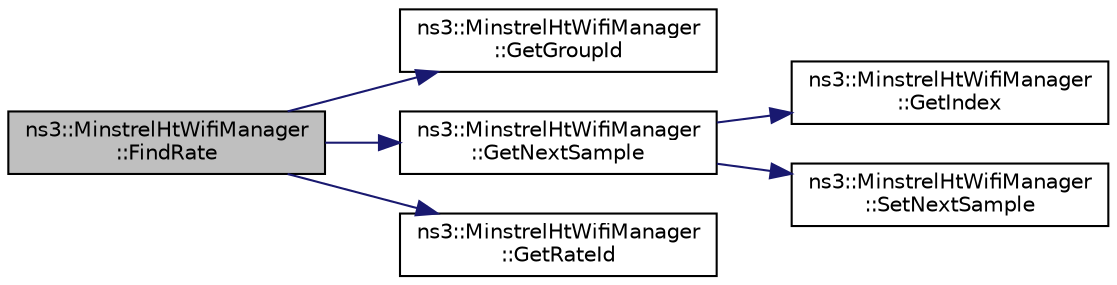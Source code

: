 digraph "ns3::MinstrelHtWifiManager::FindRate"
{
 // LATEX_PDF_SIZE
  edge [fontname="Helvetica",fontsize="10",labelfontname="Helvetica",labelfontsize="10"];
  node [fontname="Helvetica",fontsize="10",shape=record];
  rankdir="LR";
  Node1 [label="ns3::MinstrelHtWifiManager\l::FindRate",height=0.2,width=0.4,color="black", fillcolor="grey75", style="filled", fontcolor="black",tooltip="Find a rate to use from Minstrel Table."];
  Node1 -> Node2 [color="midnightblue",fontsize="10",style="solid",fontname="Helvetica"];
  Node2 [label="ns3::MinstrelHtWifiManager\l::GetGroupId",height=0.2,width=0.4,color="black", fillcolor="white", style="filled",URL="$classns3_1_1_minstrel_ht_wifi_manager.html#abfb93cac2326912eff1a1c1ee11a076e",tooltip="Return the groupId from the global index."];
  Node1 -> Node3 [color="midnightblue",fontsize="10",style="solid",fontname="Helvetica"];
  Node3 [label="ns3::MinstrelHtWifiManager\l::GetNextSample",height=0.2,width=0.4,color="black", fillcolor="white", style="filled",URL="$classns3_1_1_minstrel_ht_wifi_manager.html#ad60507f89e6ccff15b821b053bb92170",tooltip="Getting the next sample from Sample Table."];
  Node3 -> Node4 [color="midnightblue",fontsize="10",style="solid",fontname="Helvetica"];
  Node4 [label="ns3::MinstrelHtWifiManager\l::GetIndex",height=0.2,width=0.4,color="black", fillcolor="white", style="filled",URL="$classns3_1_1_minstrel_ht_wifi_manager.html#ade3462ab53b8539429390305d1760b3f",tooltip="Returns the global index corresponding to the groupId and rateId."];
  Node3 -> Node5 [color="midnightblue",fontsize="10",style="solid",fontname="Helvetica"];
  Node5 [label="ns3::MinstrelHtWifiManager\l::SetNextSample",height=0.2,width=0.4,color="black", fillcolor="white", style="filled",URL="$classns3_1_1_minstrel_ht_wifi_manager.html#a2c3213dddeb9e0917073482f732127ed",tooltip="Set the next sample from Sample Table."];
  Node1 -> Node6 [color="midnightblue",fontsize="10",style="solid",fontname="Helvetica"];
  Node6 [label="ns3::MinstrelHtWifiManager\l::GetRateId",height=0.2,width=0.4,color="black", fillcolor="white", style="filled",URL="$classns3_1_1_minstrel_ht_wifi_manager.html#abdc35be5043a680fa473ce3d2d079882",tooltip="For managing rates from different groups, a global index for all rates in all groups is used."];
}
